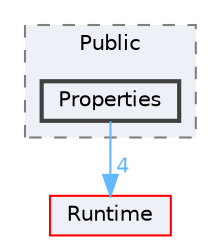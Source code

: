digraph "Properties"
{
 // INTERACTIVE_SVG=YES
 // LATEX_PDF_SIZE
  bgcolor="transparent";
  edge [fontname=Helvetica,fontsize=10,labelfontname=Helvetica,labelfontsize=10];
  node [fontname=Helvetica,fontsize=10,shape=box,height=0.2,width=0.4];
  compound=true
  subgraph clusterdir_d5e6c7bc39db799894c289b80b7597af {
    graph [ bgcolor="#edf0f7", pencolor="grey50", label="Public", fontname=Helvetica,fontsize=10 style="filled,dashed", URL="dir_d5e6c7bc39db799894c289b80b7597af.html",tooltip=""]
  dir_6ed5962e8581901391aff73b696dddb8 [label="Properties", fillcolor="#edf0f7", color="grey25", style="filled,bold", URL="dir_6ed5962e8581901391aff73b696dddb8.html",tooltip=""];
  }
  dir_7536b172fbd480bfd146a1b1acd6856b [label="Runtime", fillcolor="#edf0f7", color="red", style="filled", URL="dir_7536b172fbd480bfd146a1b1acd6856b.html",tooltip=""];
  dir_6ed5962e8581901391aff73b696dddb8->dir_7536b172fbd480bfd146a1b1acd6856b [headlabel="4", labeldistance=1.5 headhref="dir_000780_000984.html" href="dir_000780_000984.html" color="steelblue1" fontcolor="steelblue1"];
}
